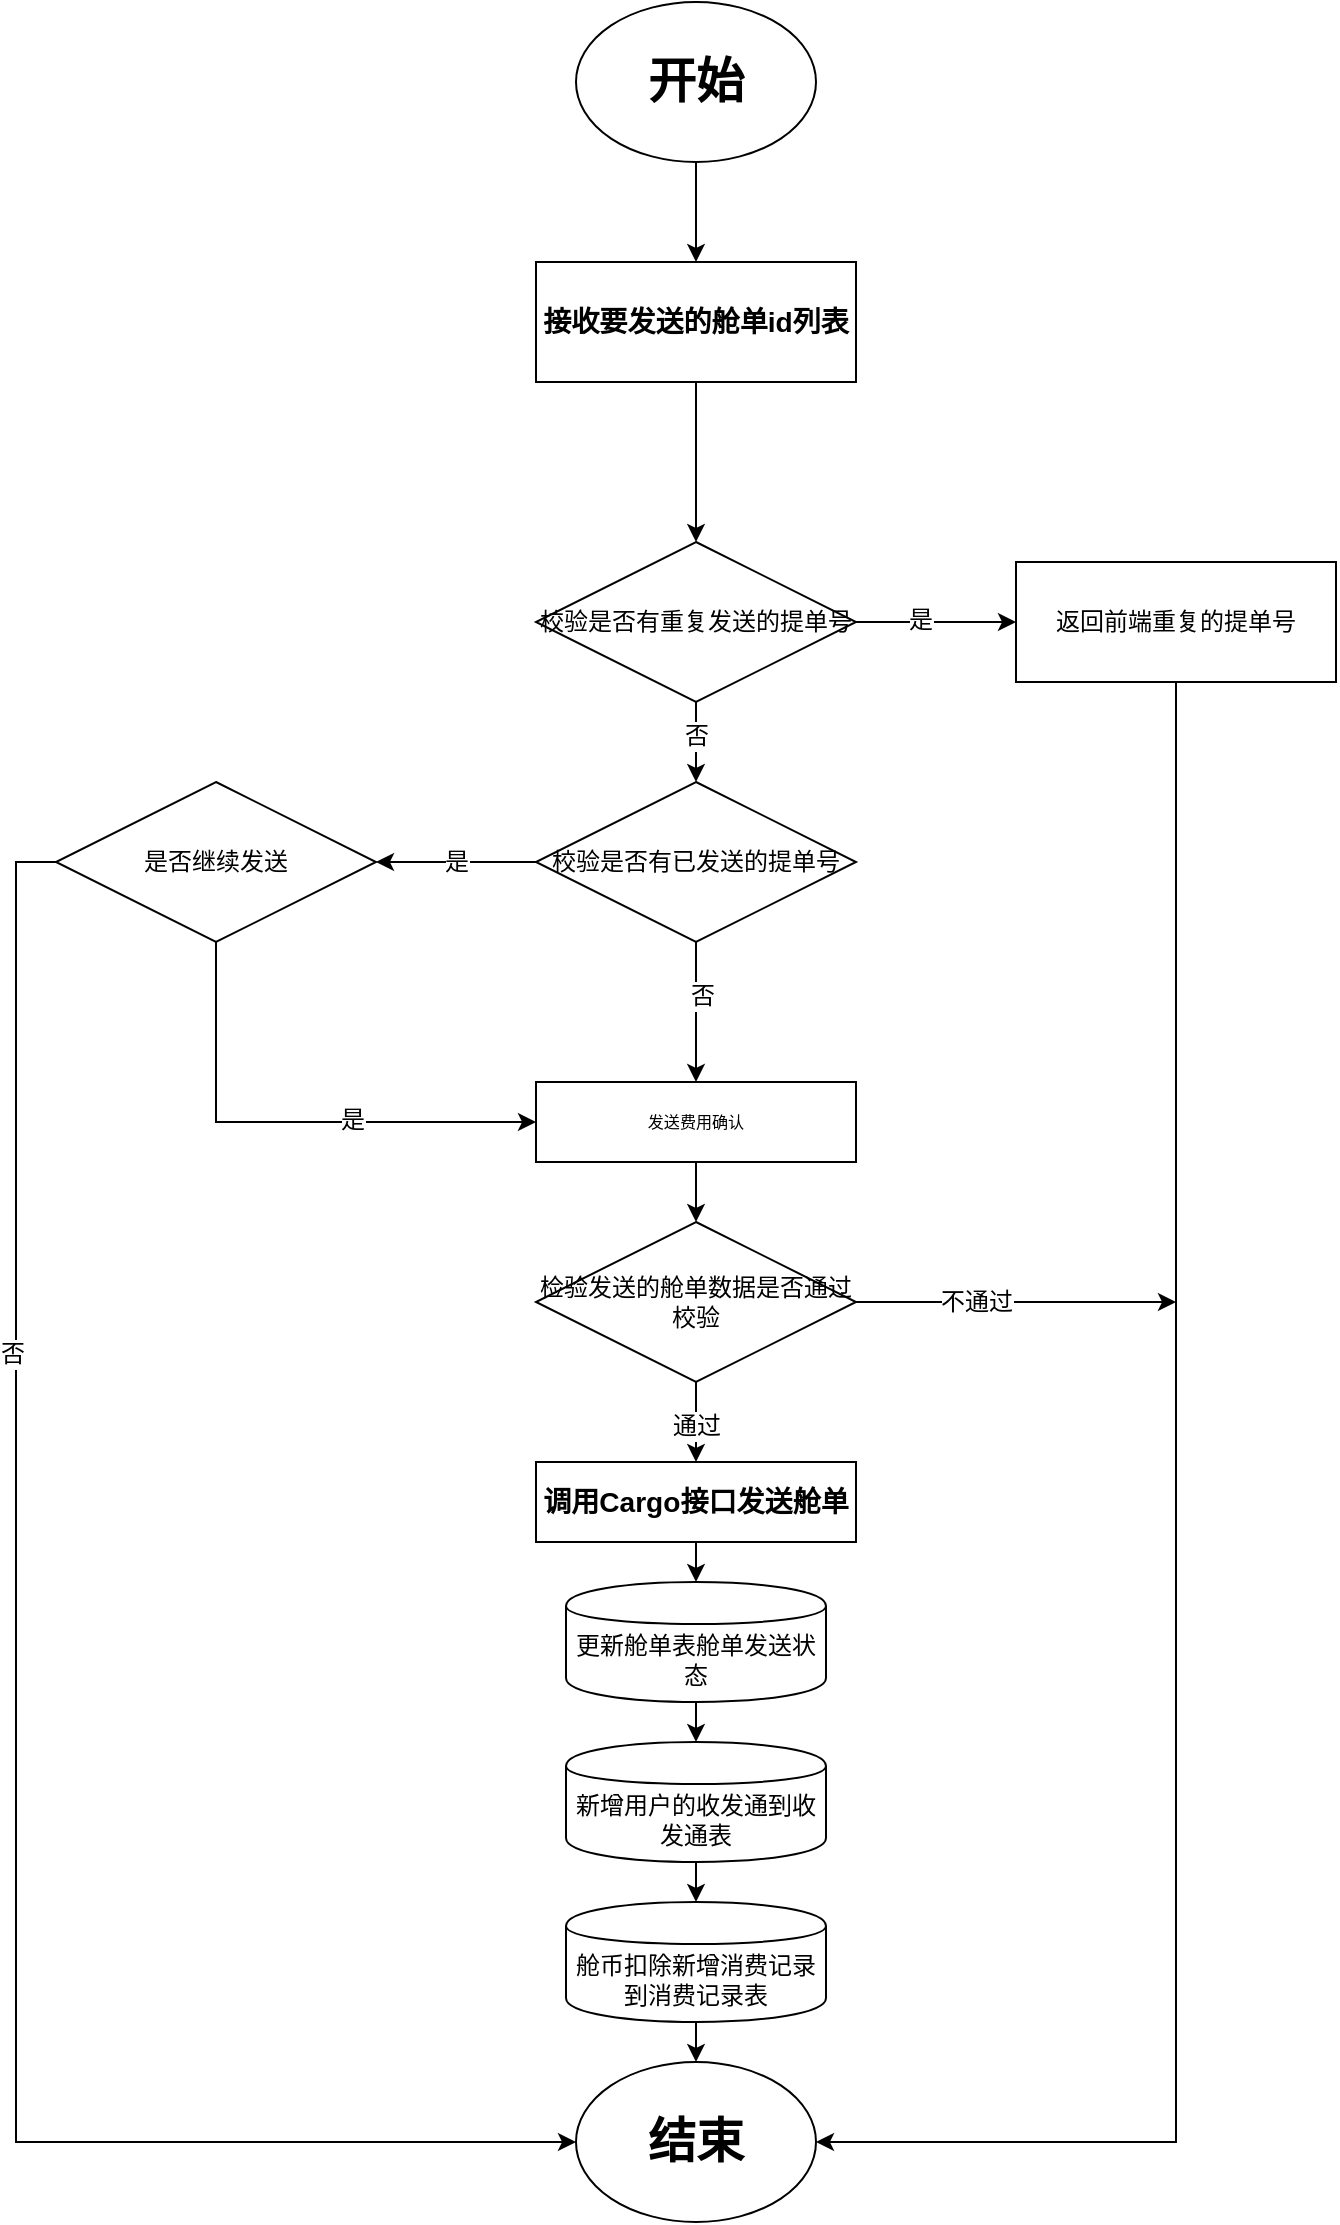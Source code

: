 <mxfile version="11.1.4" type="github"><diagram id="btVR7DYaLlEKgx8Q8i1t" name="第 1 页"><mxGraphModel dx="1422" dy="764" grid="1" gridSize="10" guides="1" tooltips="1" connect="1" arrows="1" fold="1" page="1" pageScale="1" pageWidth="827" pageHeight="1169" math="0" shadow="0"><root><mxCell id="0"/><mxCell id="1" parent="0"/><mxCell id="2D_DBo0NCSbJCG443gbr-3" value="" style="edgeStyle=orthogonalEdgeStyle;rounded=0;orthogonalLoop=1;jettySize=auto;html=1;" parent="1" source="2D_DBo0NCSbJCG443gbr-1" target="2D_DBo0NCSbJCG443gbr-2" edge="1"><mxGeometry relative="1" as="geometry"/></mxCell><mxCell id="2D_DBo0NCSbJCG443gbr-1" value="&lt;h1&gt;开始&lt;/h1&gt;" style="ellipse;whiteSpace=wrap;html=1;" parent="1" vertex="1"><mxGeometry x="340" y="50" width="120" height="80" as="geometry"/></mxCell><mxCell id="2D_DBo0NCSbJCG443gbr-10" value="" style="edgeStyle=orthogonalEdgeStyle;rounded=0;orthogonalLoop=1;jettySize=auto;html=1;" parent="1" source="2D_DBo0NCSbJCG443gbr-2" edge="1"><mxGeometry relative="1" as="geometry"><mxPoint x="400" y="320" as="targetPoint"/></mxGeometry></mxCell><mxCell id="2D_DBo0NCSbJCG443gbr-2" value="&lt;h3&gt;接收要发送的舱单id列表&lt;/h3&gt;" style="rounded=0;whiteSpace=wrap;html=1;" parent="1" vertex="1"><mxGeometry x="320" y="180" width="160" height="60" as="geometry"/></mxCell><mxCell id="2D_DBo0NCSbJCG443gbr-13" value="返回前端重复的提单号" style="rounded=0;whiteSpace=wrap;html=1;" parent="1" vertex="1"><mxGeometry x="560" y="330" width="160" height="60" as="geometry"/></mxCell><mxCell id="2D_DBo0NCSbJCG443gbr-20" style="edgeStyle=orthogonalEdgeStyle;rounded=0;orthogonalLoop=1;jettySize=auto;html=1;entryX=0;entryY=0.5;entryDx=0;entryDy=0;" parent="1" source="2D_DBo0NCSbJCG443gbr-17" target="2D_DBo0NCSbJCG443gbr-13" edge="1"><mxGeometry relative="1" as="geometry"/></mxCell><mxCell id="2D_DBo0NCSbJCG443gbr-21" value="是" style="text;html=1;resizable=0;points=[];align=center;verticalAlign=middle;labelBackgroundColor=#ffffff;" parent="2D_DBo0NCSbJCG443gbr-20" vertex="1" connectable="0"><mxGeometry x="-0.218" y="1" relative="1" as="geometry"><mxPoint as="offset"/></mxGeometry></mxCell><mxCell id="2D_DBo0NCSbJCG443gbr-52" value="" style="edgeStyle=orthogonalEdgeStyle;rounded=0;orthogonalLoop=1;jettySize=auto;html=1;" parent="1" source="2D_DBo0NCSbJCG443gbr-17" target="2D_DBo0NCSbJCG443gbr-51" edge="1"><mxGeometry relative="1" as="geometry"><Array as="points"><mxPoint x="400" y="450"/><mxPoint x="400" y="450"/></Array></mxGeometry></mxCell><mxCell id="2D_DBo0NCSbJCG443gbr-53" value="否" style="text;html=1;resizable=0;points=[];align=center;verticalAlign=middle;labelBackgroundColor=#ffffff;" parent="2D_DBo0NCSbJCG443gbr-52" vertex="1" connectable="0"><mxGeometry x="-0.333" y="-31" relative="1" as="geometry"><mxPoint x="31" y="3" as="offset"/></mxGeometry></mxCell><mxCell id="2D_DBo0NCSbJCG443gbr-17" value="&lt;span style=&quot;white-space: normal&quot;&gt;校验是否有重复发送的提单号&lt;/span&gt;" style="rhombus;whiteSpace=wrap;html=1;" parent="1" vertex="1"><mxGeometry x="320" y="320" width="160" height="80" as="geometry"/></mxCell><mxCell id="2D_DBo0NCSbJCG443gbr-59" style="edgeStyle=orthogonalEdgeStyle;rounded=0;orthogonalLoop=1;jettySize=auto;html=1;entryX=1;entryY=0.5;entryDx=0;entryDy=0;" parent="1" source="2D_DBo0NCSbJCG443gbr-51" target="2D_DBo0NCSbJCG443gbr-55" edge="1"><mxGeometry relative="1" as="geometry"/></mxCell><mxCell id="2D_DBo0NCSbJCG443gbr-60" value="是" style="text;html=1;resizable=0;points=[];align=center;verticalAlign=middle;labelBackgroundColor=#ffffff;" parent="2D_DBo0NCSbJCG443gbr-59" vertex="1" connectable="0"><mxGeometry x="-0.317" y="2" relative="1" as="geometry"><mxPoint x="-13" y="-2" as="offset"/></mxGeometry></mxCell><mxCell id="2D_DBo0NCSbJCG443gbr-64" value="" style="edgeStyle=orthogonalEdgeStyle;rounded=0;orthogonalLoop=1;jettySize=auto;html=1;entryX=0.5;entryY=0;entryDx=0;entryDy=0;" parent="1" source="2D_DBo0NCSbJCG443gbr-51" target="2D_DBo0NCSbJCG443gbr-67" edge="1"><mxGeometry relative="1" as="geometry"><mxPoint x="400" y="570" as="targetPoint"/></mxGeometry></mxCell><mxCell id="2D_DBo0NCSbJCG443gbr-65" value="否" style="text;html=1;resizable=0;points=[];align=center;verticalAlign=middle;labelBackgroundColor=#ffffff;" parent="2D_DBo0NCSbJCG443gbr-64" vertex="1" connectable="0"><mxGeometry x="-0.246" y="3" relative="1" as="geometry"><mxPoint as="offset"/></mxGeometry></mxCell><mxCell id="2D_DBo0NCSbJCG443gbr-51" value="校验是否有已发送的提单号" style="rhombus;whiteSpace=wrap;html=1;" parent="1" vertex="1"><mxGeometry x="320" y="440" width="160" height="80" as="geometry"/></mxCell><mxCell id="2D_DBo0NCSbJCG443gbr-55" value="是否继续发送" style="rhombus;whiteSpace=wrap;html=1;" parent="1" vertex="1"><mxGeometry x="80" y="440" width="160" height="80" as="geometry"/></mxCell><mxCell id="2D_DBo0NCSbJCG443gbr-63" style="edgeStyle=orthogonalEdgeStyle;rounded=0;orthogonalLoop=1;jettySize=auto;html=1;exitX=0.5;exitY=1;exitDx=0;exitDy=0;" parent="1" source="2D_DBo0NCSbJCG443gbr-55" edge="1"><mxGeometry relative="1" as="geometry"><mxPoint x="320" y="610" as="targetPoint"/><Array as="points"><mxPoint x="160" y="610"/></Array></mxGeometry></mxCell><mxCell id="2D_DBo0NCSbJCG443gbr-66" value="是" style="text;html=1;resizable=0;points=[];align=center;verticalAlign=middle;labelBackgroundColor=#ffffff;" parent="2D_DBo0NCSbJCG443gbr-63" vertex="1" connectable="0"><mxGeometry x="0.264" y="1" relative="1" as="geometry"><mxPoint as="offset"/></mxGeometry></mxCell><mxCell id="2D_DBo0NCSbJCG443gbr-79" value="" style="edgeStyle=orthogonalEdgeStyle;rounded=0;orthogonalLoop=1;jettySize=auto;html=1;" parent="1" source="2D_DBo0NCSbJCG443gbr-67" target="2D_DBo0NCSbJCG443gbr-77" edge="1"><mxGeometry relative="1" as="geometry"/></mxCell><mxCell id="2D_DBo0NCSbJCG443gbr-67" value="&lt;h6&gt;&lt;span style=&quot;font-weight: 400&quot;&gt;发送费用确认&lt;/span&gt;&lt;/h6&gt;" style="rounded=0;whiteSpace=wrap;html=1;" parent="1" vertex="1"><mxGeometry x="320" y="590" width="160" height="40" as="geometry"/></mxCell><mxCell id="2D_DBo0NCSbJCG443gbr-73" style="edgeStyle=orthogonalEdgeStyle;rounded=0;orthogonalLoop=1;jettySize=auto;html=1;exitX=0.5;exitY=1;exitDx=0;exitDy=0;" parent="1" source="2D_DBo0NCSbJCG443gbr-13" target="2D_DBo0NCSbJCG443gbr-71" edge="1"><mxGeometry relative="1" as="geometry"><Array as="points"><mxPoint x="640" y="1120"/></Array></mxGeometry></mxCell><mxCell id="2D_DBo0NCSbJCG443gbr-74" style="edgeStyle=orthogonalEdgeStyle;rounded=0;orthogonalLoop=1;jettySize=auto;html=1;exitX=0;exitY=0.5;exitDx=0;exitDy=0;" parent="1" source="2D_DBo0NCSbJCG443gbr-55" target="2D_DBo0NCSbJCG443gbr-71" edge="1"><mxGeometry relative="1" as="geometry"><Array as="points"><mxPoint x="60" y="480"/><mxPoint x="60" y="1120"/></Array></mxGeometry></mxCell><mxCell id="2D_DBo0NCSbJCG443gbr-75" value="否" style="text;html=1;resizable=0;points=[];align=center;verticalAlign=middle;labelBackgroundColor=#ffffff;" parent="2D_DBo0NCSbJCG443gbr-74" vertex="1" connectable="0"><mxGeometry x="-0.434" y="-2" relative="1" as="geometry"><mxPoint as="offset"/></mxGeometry></mxCell><mxCell id="2D_DBo0NCSbJCG443gbr-71" value="&lt;h1&gt;结束&lt;/h1&gt;" style="ellipse;whiteSpace=wrap;html=1;" parent="1" vertex="1"><mxGeometry x="340" y="1080" width="120" height="80" as="geometry"/></mxCell><mxCell id="2D_DBo0NCSbJCG443gbr-100" value="" style="edgeStyle=none;rounded=0;orthogonalLoop=1;jettySize=auto;html=1;" parent="1" source="2D_DBo0NCSbJCG443gbr-76" target="2D_DBo0NCSbJCG443gbr-99" edge="1"><mxGeometry relative="1" as="geometry"/></mxCell><mxCell id="2D_DBo0NCSbJCG443gbr-76" value="&lt;h3&gt;调用Cargo接口发送舱单&lt;/h3&gt;" style="rounded=0;whiteSpace=wrap;html=1;" parent="1" vertex="1"><mxGeometry x="320" y="780" width="160" height="40" as="geometry"/></mxCell><mxCell id="2D_DBo0NCSbJCG443gbr-80" value="" style="edgeStyle=orthogonalEdgeStyle;rounded=0;orthogonalLoop=1;jettySize=auto;html=1;" parent="1" source="2D_DBo0NCSbJCG443gbr-77" target="2D_DBo0NCSbJCG443gbr-76" edge="1"><mxGeometry relative="1" as="geometry"/></mxCell><mxCell id="2D_DBo0NCSbJCG443gbr-81" value="通过" style="text;html=1;resizable=0;points=[];align=center;verticalAlign=middle;labelBackgroundColor=#ffffff;" parent="2D_DBo0NCSbJCG443gbr-80" vertex="1" connectable="0"><mxGeometry x="-0.764" y="3" relative="1" as="geometry"><mxPoint x="-3" y="17" as="offset"/></mxGeometry></mxCell><mxCell id="2D_DBo0NCSbJCG443gbr-96" style="edgeStyle=none;rounded=0;orthogonalLoop=1;jettySize=auto;html=1;" parent="1" source="2D_DBo0NCSbJCG443gbr-77" edge="1"><mxGeometry relative="1" as="geometry"><mxPoint x="640" y="700" as="targetPoint"/></mxGeometry></mxCell><mxCell id="2D_DBo0NCSbJCG443gbr-97" value="不通过" style="text;html=1;resizable=0;points=[];align=center;verticalAlign=middle;labelBackgroundColor=#ffffff;" parent="2D_DBo0NCSbJCG443gbr-96" vertex="1" connectable="0"><mxGeometry x="-0.263" y="-3" relative="1" as="geometry"><mxPoint x="1" y="-3" as="offset"/></mxGeometry></mxCell><mxCell id="2D_DBo0NCSbJCG443gbr-77" value="&lt;span style=&quot;white-space: normal&quot;&gt;检验发送的舱单数据是否通过校验&lt;/span&gt;" style="rhombus;whiteSpace=wrap;html=1;" parent="1" vertex="1"><mxGeometry x="320" y="660" width="160" height="80" as="geometry"/></mxCell><mxCell id="2D_DBo0NCSbJCG443gbr-104" value="" style="edgeStyle=none;rounded=0;orthogonalLoop=1;jettySize=auto;html=1;" parent="1" source="2D_DBo0NCSbJCG443gbr-99" target="2D_DBo0NCSbJCG443gbr-102" edge="1"><mxGeometry relative="1" as="geometry"/></mxCell><mxCell id="2D_DBo0NCSbJCG443gbr-99" value="更新舱单表舱单发送状态" style="shape=cylinder;whiteSpace=wrap;html=1;boundedLbl=1;backgroundOutline=1;" parent="1" vertex="1"><mxGeometry x="335" y="840" width="130" height="60" as="geometry"/></mxCell><mxCell id="2D_DBo0NCSbJCG443gbr-107" value="" style="edgeStyle=none;rounded=0;orthogonalLoop=1;jettySize=auto;html=1;" parent="1" source="2D_DBo0NCSbJCG443gbr-102" target="2D_DBo0NCSbJCG443gbr-106" edge="1"><mxGeometry relative="1" as="geometry"/></mxCell><mxCell id="2D_DBo0NCSbJCG443gbr-102" value="新增用户的收发通到收发通表" style="shape=cylinder;whiteSpace=wrap;html=1;boundedLbl=1;backgroundOutline=1;" parent="1" vertex="1"><mxGeometry x="335" y="920" width="130" height="60" as="geometry"/></mxCell><mxCell id="2D_DBo0NCSbJCG443gbr-108" value="" style="edgeStyle=none;rounded=0;orthogonalLoop=1;jettySize=auto;html=1;" parent="1" source="2D_DBo0NCSbJCG443gbr-106" target="2D_DBo0NCSbJCG443gbr-71" edge="1"><mxGeometry relative="1" as="geometry"/></mxCell><mxCell id="2D_DBo0NCSbJCG443gbr-106" value="舱币扣除新增消费记录到消费记录表" style="shape=cylinder;whiteSpace=wrap;html=1;boundedLbl=1;backgroundOutline=1;" parent="1" vertex="1"><mxGeometry x="335" y="1000" width="130" height="60" as="geometry"/></mxCell></root></mxGraphModel></diagram></mxfile>